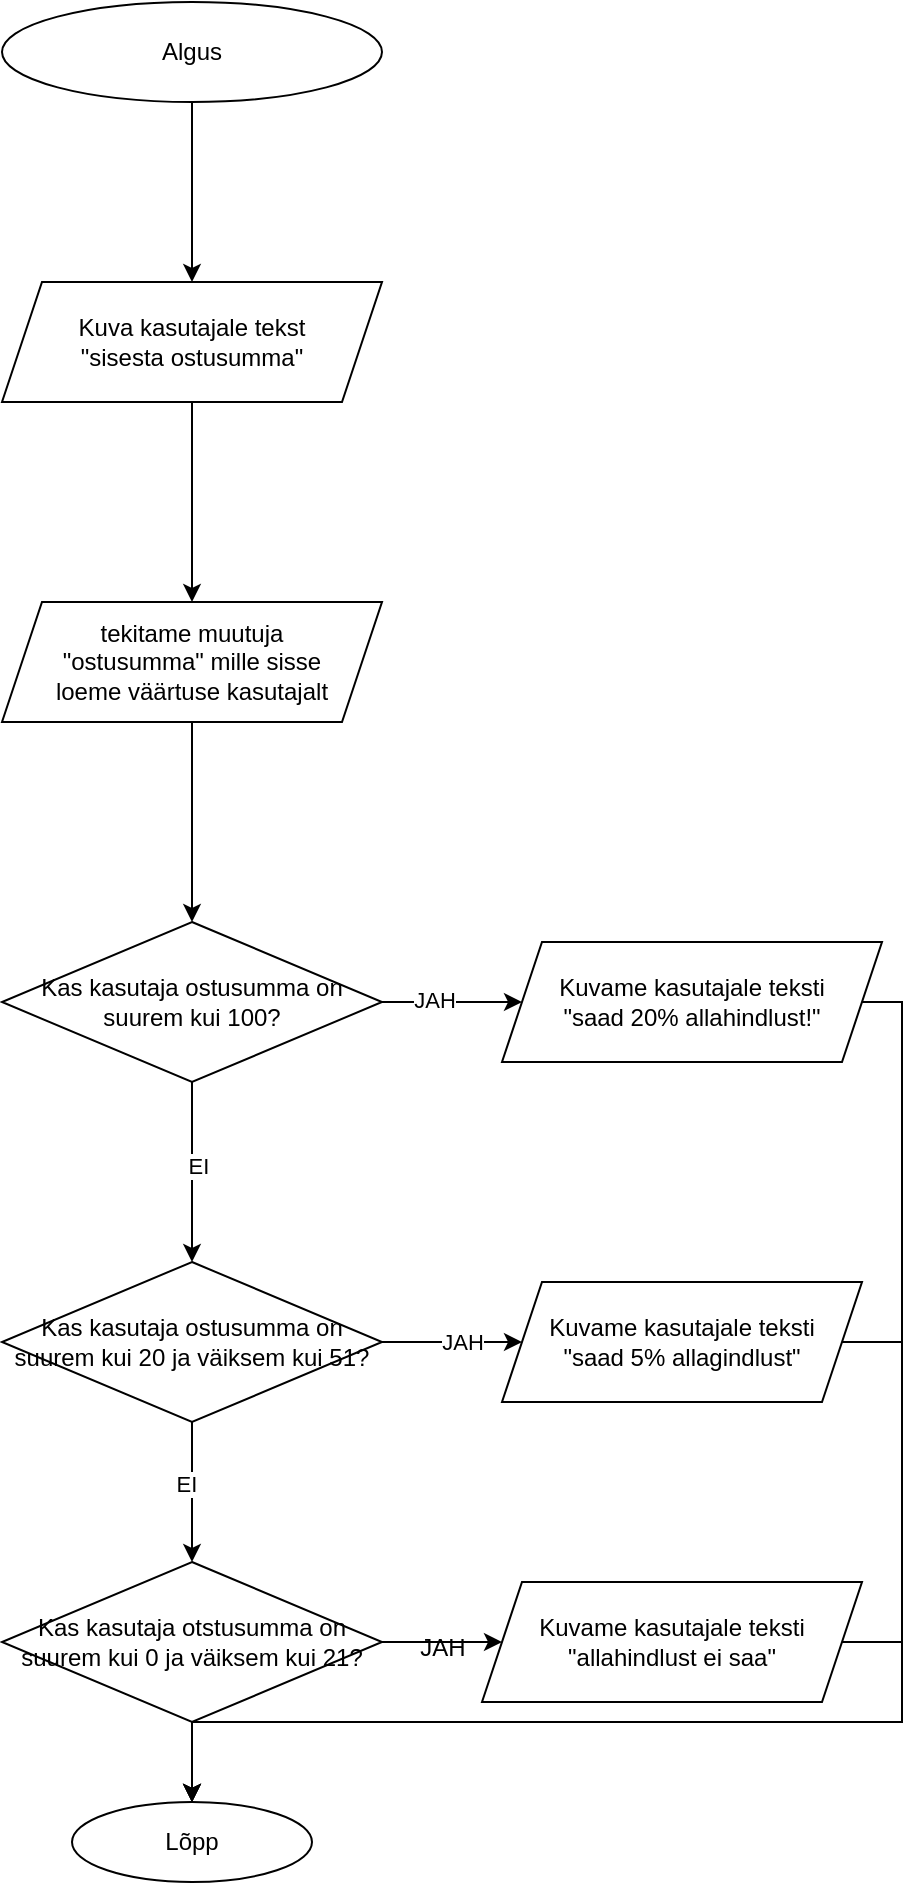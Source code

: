 <mxfile version="28.2.5">
  <diagram id="C5RBs43oDa-KdzZeNtuy" name="Page-1">
    <mxGraphModel dx="1925" dy="848" grid="1" gridSize="10" guides="1" tooltips="1" connect="1" arrows="1" fold="1" page="1" pageScale="1" pageWidth="827" pageHeight="1169" math="0" shadow="0">
      <root>
        <mxCell id="WIyWlLk6GJQsqaUBKTNV-0" />
        <mxCell id="WIyWlLk6GJQsqaUBKTNV-1" parent="WIyWlLk6GJQsqaUBKTNV-0" />
        <mxCell id="y96XKXVKM9eI8GUggKwp-4" value="" style="edgeStyle=orthogonalEdgeStyle;rounded=0;orthogonalLoop=1;jettySize=auto;html=1;" edge="1" parent="WIyWlLk6GJQsqaUBKTNV-1" source="y96XKXVKM9eI8GUggKwp-0" target="y96XKXVKM9eI8GUggKwp-3">
          <mxGeometry relative="1" as="geometry" />
        </mxCell>
        <mxCell id="y96XKXVKM9eI8GUggKwp-0" value="Algus" style="ellipse;whiteSpace=wrap;html=1;" vertex="1" parent="WIyWlLk6GJQsqaUBKTNV-1">
          <mxGeometry x="-490" y="160" width="190" height="50" as="geometry" />
        </mxCell>
        <mxCell id="y96XKXVKM9eI8GUggKwp-6" value="" style="edgeStyle=orthogonalEdgeStyle;rounded=0;orthogonalLoop=1;jettySize=auto;html=1;" edge="1" parent="WIyWlLk6GJQsqaUBKTNV-1" source="y96XKXVKM9eI8GUggKwp-3" target="y96XKXVKM9eI8GUggKwp-5">
          <mxGeometry relative="1" as="geometry" />
        </mxCell>
        <mxCell id="y96XKXVKM9eI8GUggKwp-3" value="Kuva kasutajale tekst&lt;div&gt;&quot;sisesta ostusumma&quot;&lt;/div&gt;" style="shape=parallelogram;perimeter=parallelogramPerimeter;whiteSpace=wrap;html=1;fixedSize=1;" vertex="1" parent="WIyWlLk6GJQsqaUBKTNV-1">
          <mxGeometry x="-490" y="300" width="190" height="60" as="geometry" />
        </mxCell>
        <mxCell id="y96XKXVKM9eI8GUggKwp-12" value="" style="edgeStyle=orthogonalEdgeStyle;rounded=0;orthogonalLoop=1;jettySize=auto;html=1;" edge="1" parent="WIyWlLk6GJQsqaUBKTNV-1" source="y96XKXVKM9eI8GUggKwp-5" target="y96XKXVKM9eI8GUggKwp-7">
          <mxGeometry relative="1" as="geometry" />
        </mxCell>
        <mxCell id="y96XKXVKM9eI8GUggKwp-5" value="tekitame muutuja&lt;div&gt;&quot;ostusumma&quot; mille sisse&lt;/div&gt;&lt;div&gt;loeme väärtuse kasutajalt&lt;/div&gt;" style="shape=parallelogram;perimeter=parallelogramPerimeter;whiteSpace=wrap;html=1;fixedSize=1;" vertex="1" parent="WIyWlLk6GJQsqaUBKTNV-1">
          <mxGeometry x="-490" y="460" width="190" height="60" as="geometry" />
        </mxCell>
        <mxCell id="y96XKXVKM9eI8GUggKwp-10" value="" style="edgeStyle=orthogonalEdgeStyle;rounded=0;orthogonalLoop=1;jettySize=auto;html=1;" edge="1" parent="WIyWlLk6GJQsqaUBKTNV-1" source="y96XKXVKM9eI8GUggKwp-7" target="y96XKXVKM9eI8GUggKwp-9">
          <mxGeometry relative="1" as="geometry" />
        </mxCell>
        <mxCell id="y96XKXVKM9eI8GUggKwp-11" value="JAH" style="edgeLabel;html=1;align=center;verticalAlign=middle;resizable=0;points=[];" vertex="1" connectable="0" parent="y96XKXVKM9eI8GUggKwp-10">
          <mxGeometry x="-0.257" y="1" relative="1" as="geometry">
            <mxPoint as="offset" />
          </mxGeometry>
        </mxCell>
        <mxCell id="y96XKXVKM9eI8GUggKwp-14" value="" style="edgeStyle=orthogonalEdgeStyle;rounded=0;orthogonalLoop=1;jettySize=auto;html=1;" edge="1" parent="WIyWlLk6GJQsqaUBKTNV-1" source="y96XKXVKM9eI8GUggKwp-7" target="y96XKXVKM9eI8GUggKwp-13">
          <mxGeometry relative="1" as="geometry" />
        </mxCell>
        <mxCell id="y96XKXVKM9eI8GUggKwp-15" value="EI" style="edgeLabel;html=1;align=center;verticalAlign=middle;resizable=0;points=[];" vertex="1" connectable="0" parent="y96XKXVKM9eI8GUggKwp-14">
          <mxGeometry x="-0.067" y="3" relative="1" as="geometry">
            <mxPoint as="offset" />
          </mxGeometry>
        </mxCell>
        <mxCell id="y96XKXVKM9eI8GUggKwp-7" value="Kas kasutaja ostusumma on suurem kui 100?" style="rhombus;whiteSpace=wrap;html=1;" vertex="1" parent="WIyWlLk6GJQsqaUBKTNV-1">
          <mxGeometry x="-490" y="620" width="190" height="80" as="geometry" />
        </mxCell>
        <mxCell id="y96XKXVKM9eI8GUggKwp-32" style="edgeStyle=orthogonalEdgeStyle;rounded=0;orthogonalLoop=1;jettySize=auto;html=1;entryX=0.5;entryY=0;entryDx=0;entryDy=0;" edge="1" parent="WIyWlLk6GJQsqaUBKTNV-1" source="y96XKXVKM9eI8GUggKwp-9" target="y96XKXVKM9eI8GUggKwp-25">
          <mxGeometry relative="1" as="geometry">
            <Array as="points">
              <mxPoint x="-40" y="660" />
              <mxPoint x="-40" y="1020" />
              <mxPoint x="-395" y="1020" />
            </Array>
          </mxGeometry>
        </mxCell>
        <mxCell id="y96XKXVKM9eI8GUggKwp-9" value="Kuvame kasutajale teksti&lt;div&gt;&quot;saad 20% allahindlust!&quot;&lt;/div&gt;" style="shape=parallelogram;perimeter=parallelogramPerimeter;whiteSpace=wrap;html=1;fixedSize=1;" vertex="1" parent="WIyWlLk6GJQsqaUBKTNV-1">
          <mxGeometry x="-240" y="630" width="190" height="60" as="geometry" />
        </mxCell>
        <mxCell id="y96XKXVKM9eI8GUggKwp-17" value="" style="edgeStyle=orthogonalEdgeStyle;rounded=0;orthogonalLoop=1;jettySize=auto;html=1;" edge="1" parent="WIyWlLk6GJQsqaUBKTNV-1" source="y96XKXVKM9eI8GUggKwp-13" target="y96XKXVKM9eI8GUggKwp-16">
          <mxGeometry relative="1" as="geometry" />
        </mxCell>
        <mxCell id="y96XKXVKM9eI8GUggKwp-18" value="JAH" style="edgeLabel;html=1;align=center;verticalAlign=middle;resizable=0;points=[];" vertex="1" connectable="0" parent="y96XKXVKM9eI8GUggKwp-17">
          <mxGeometry x="0.143" relative="1" as="geometry">
            <mxPoint as="offset" />
          </mxGeometry>
        </mxCell>
        <mxCell id="y96XKXVKM9eI8GUggKwp-20" value="" style="edgeStyle=orthogonalEdgeStyle;rounded=0;orthogonalLoop=1;jettySize=auto;html=1;" edge="1" parent="WIyWlLk6GJQsqaUBKTNV-1" source="y96XKXVKM9eI8GUggKwp-13" target="y96XKXVKM9eI8GUggKwp-19">
          <mxGeometry relative="1" as="geometry" />
        </mxCell>
        <mxCell id="y96XKXVKM9eI8GUggKwp-21" value="EI" style="edgeLabel;html=1;align=center;verticalAlign=middle;resizable=0;points=[];" vertex="1" connectable="0" parent="y96XKXVKM9eI8GUggKwp-20">
          <mxGeometry x="-0.114" y="-3" relative="1" as="geometry">
            <mxPoint as="offset" />
          </mxGeometry>
        </mxCell>
        <mxCell id="y96XKXVKM9eI8GUggKwp-13" value="Kas kasutaja ostusumma on suurem kui 20 ja väiksem kui 51?" style="rhombus;whiteSpace=wrap;html=1;" vertex="1" parent="WIyWlLk6GJQsqaUBKTNV-1">
          <mxGeometry x="-490" y="790" width="190" height="80" as="geometry" />
        </mxCell>
        <mxCell id="y96XKXVKM9eI8GUggKwp-31" style="edgeStyle=orthogonalEdgeStyle;rounded=0;orthogonalLoop=1;jettySize=auto;html=1;" edge="1" parent="WIyWlLk6GJQsqaUBKTNV-1" source="y96XKXVKM9eI8GUggKwp-16" target="y96XKXVKM9eI8GUggKwp-25">
          <mxGeometry relative="1" as="geometry">
            <Array as="points">
              <mxPoint x="-40" y="830" />
              <mxPoint x="-40" y="1020" />
              <mxPoint x="-395" y="1020" />
            </Array>
          </mxGeometry>
        </mxCell>
        <mxCell id="y96XKXVKM9eI8GUggKwp-16" value="Kuvame kasutajale teksti&lt;div&gt;&quot;saad 5% allagindlust&quot;&lt;/div&gt;" style="shape=parallelogram;perimeter=parallelogramPerimeter;whiteSpace=wrap;html=1;fixedSize=1;" vertex="1" parent="WIyWlLk6GJQsqaUBKTNV-1">
          <mxGeometry x="-240" y="800" width="180" height="60" as="geometry" />
        </mxCell>
        <mxCell id="y96XKXVKM9eI8GUggKwp-23" value="" style="edgeStyle=orthogonalEdgeStyle;rounded=0;orthogonalLoop=1;jettySize=auto;html=1;" edge="1" parent="WIyWlLk6GJQsqaUBKTNV-1" source="y96XKXVKM9eI8GUggKwp-19" target="y96XKXVKM9eI8GUggKwp-22">
          <mxGeometry relative="1" as="geometry" />
        </mxCell>
        <mxCell id="y96XKXVKM9eI8GUggKwp-26" value="" style="edgeStyle=orthogonalEdgeStyle;rounded=0;orthogonalLoop=1;jettySize=auto;html=1;" edge="1" parent="WIyWlLk6GJQsqaUBKTNV-1" source="y96XKXVKM9eI8GUggKwp-19" target="y96XKXVKM9eI8GUggKwp-25">
          <mxGeometry relative="1" as="geometry" />
        </mxCell>
        <mxCell id="y96XKXVKM9eI8GUggKwp-19" value="Kas kasutaja otstusumma on&lt;div&gt;suurem kui 0 ja väiksem kui 21?&lt;/div&gt;" style="rhombus;whiteSpace=wrap;html=1;" vertex="1" parent="WIyWlLk6GJQsqaUBKTNV-1">
          <mxGeometry x="-490" y="940" width="190" height="80" as="geometry" />
        </mxCell>
        <mxCell id="y96XKXVKM9eI8GUggKwp-30" style="edgeStyle=orthogonalEdgeStyle;rounded=0;orthogonalLoop=1;jettySize=auto;html=1;entryX=0.5;entryY=0;entryDx=0;entryDy=0;" edge="1" parent="WIyWlLk6GJQsqaUBKTNV-1" source="y96XKXVKM9eI8GUggKwp-22" target="y96XKXVKM9eI8GUggKwp-25">
          <mxGeometry relative="1" as="geometry">
            <Array as="points">
              <mxPoint x="-40" y="980" />
              <mxPoint x="-40" y="1020" />
              <mxPoint x="-395" y="1020" />
            </Array>
          </mxGeometry>
        </mxCell>
        <mxCell id="y96XKXVKM9eI8GUggKwp-22" value="Kuvame kasutajale teksti&lt;div&gt;&quot;allahindlust ei saa&quot;&lt;/div&gt;" style="shape=parallelogram;perimeter=parallelogramPerimeter;whiteSpace=wrap;html=1;fixedSize=1;" vertex="1" parent="WIyWlLk6GJQsqaUBKTNV-1">
          <mxGeometry x="-250" y="950" width="190" height="60" as="geometry" />
        </mxCell>
        <mxCell id="y96XKXVKM9eI8GUggKwp-24" value="JAH" style="text;html=1;align=center;verticalAlign=middle;resizable=0;points=[];autosize=1;strokeColor=none;fillColor=none;" vertex="1" parent="WIyWlLk6GJQsqaUBKTNV-1">
          <mxGeometry x="-295" y="968" width="50" height="30" as="geometry" />
        </mxCell>
        <mxCell id="y96XKXVKM9eI8GUggKwp-25" value="Lõpp" style="ellipse;whiteSpace=wrap;html=1;" vertex="1" parent="WIyWlLk6GJQsqaUBKTNV-1">
          <mxGeometry x="-455" y="1060" width="120" height="40" as="geometry" />
        </mxCell>
      </root>
    </mxGraphModel>
  </diagram>
</mxfile>
